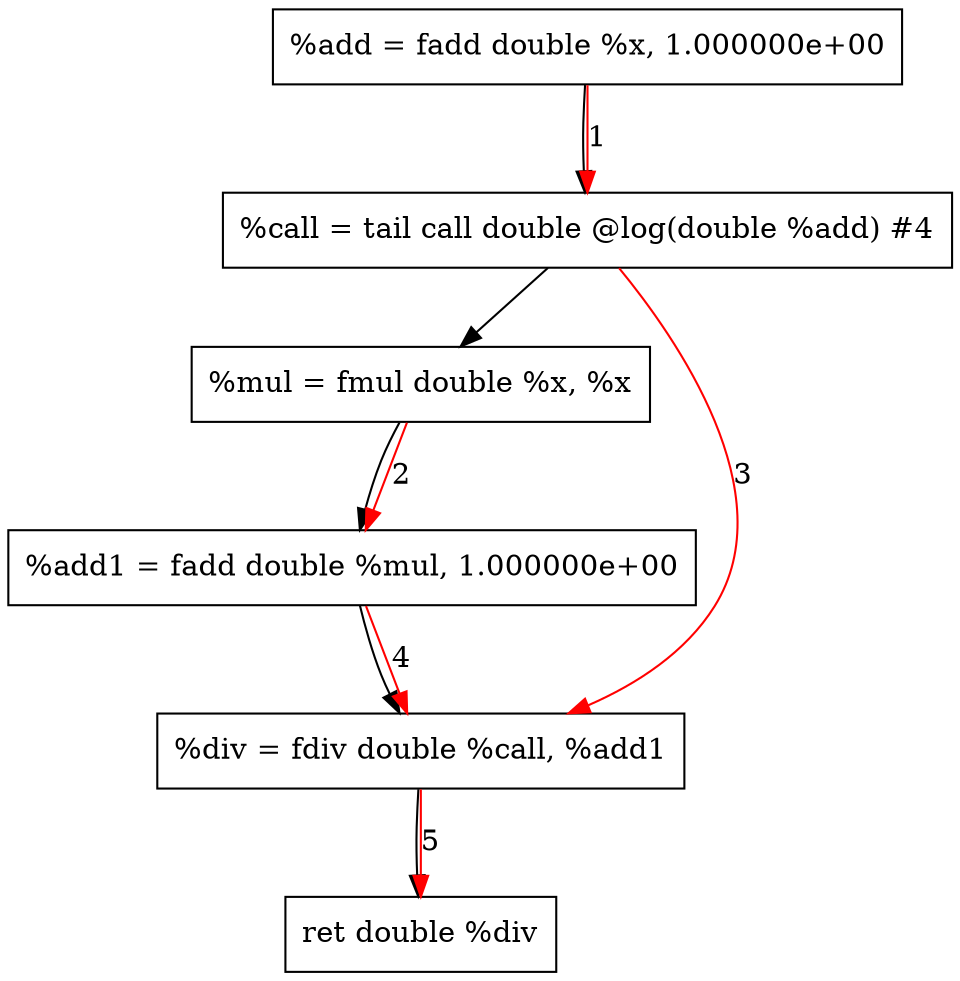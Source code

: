 digraph "CDFG for'fsimpf' function" {
	Node0x55ad32c10230[shape=record, label="  %add = fadd double %x, 1.000000e+00"]
	Node0x55ad32c10310[shape=record, label="  %call = tail call double @log(double %add) #4"]
	Node0x55ad32c10400[shape=record, label="  %mul = fmul double %x, %x"]
	Node0x55ad32c104b0[shape=record, label="  %add1 = fadd double %mul, 1.000000e+00"]
	Node0x55ad32c10520[shape=record, label="  %div = fdiv double %call, %add1"]
	Node0x55ad32c10598[shape=record, label="  ret double %div"]
	Node0x55ad32c10230 -> Node0x55ad32c10310
	Node0x55ad32c10310 -> Node0x55ad32c10400
	Node0x55ad32c10400 -> Node0x55ad32c104b0
	Node0x55ad32c104b0 -> Node0x55ad32c10520
	Node0x55ad32c10520 -> Node0x55ad32c10598
edge [color=red]
	Node0x55ad32c10230 -> Node0x55ad32c10310[label="1"]
	Node0x55ad32c10400 -> Node0x55ad32c104b0[label="2"]
	Node0x55ad32c10310 -> Node0x55ad32c10520[label="3"]
	Node0x55ad32c104b0 -> Node0x55ad32c10520[label="4"]
	Node0x55ad32c10520 -> Node0x55ad32c10598[label="5"]
}
